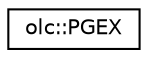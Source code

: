 digraph "Graphical Class Hierarchy"
{
 // LATEX_PDF_SIZE
  edge [fontname="Helvetica",fontsize="10",labelfontname="Helvetica",labelfontsize="10"];
  node [fontname="Helvetica",fontsize="10",shape=record];
  rankdir="LR";
  Node0 [label="olc::PGEX",height=0.2,width=0.4,color="black", fillcolor="white", style="filled",URL="$classolc_1_1_p_g_e_x.html",tooltip=" "];
}
